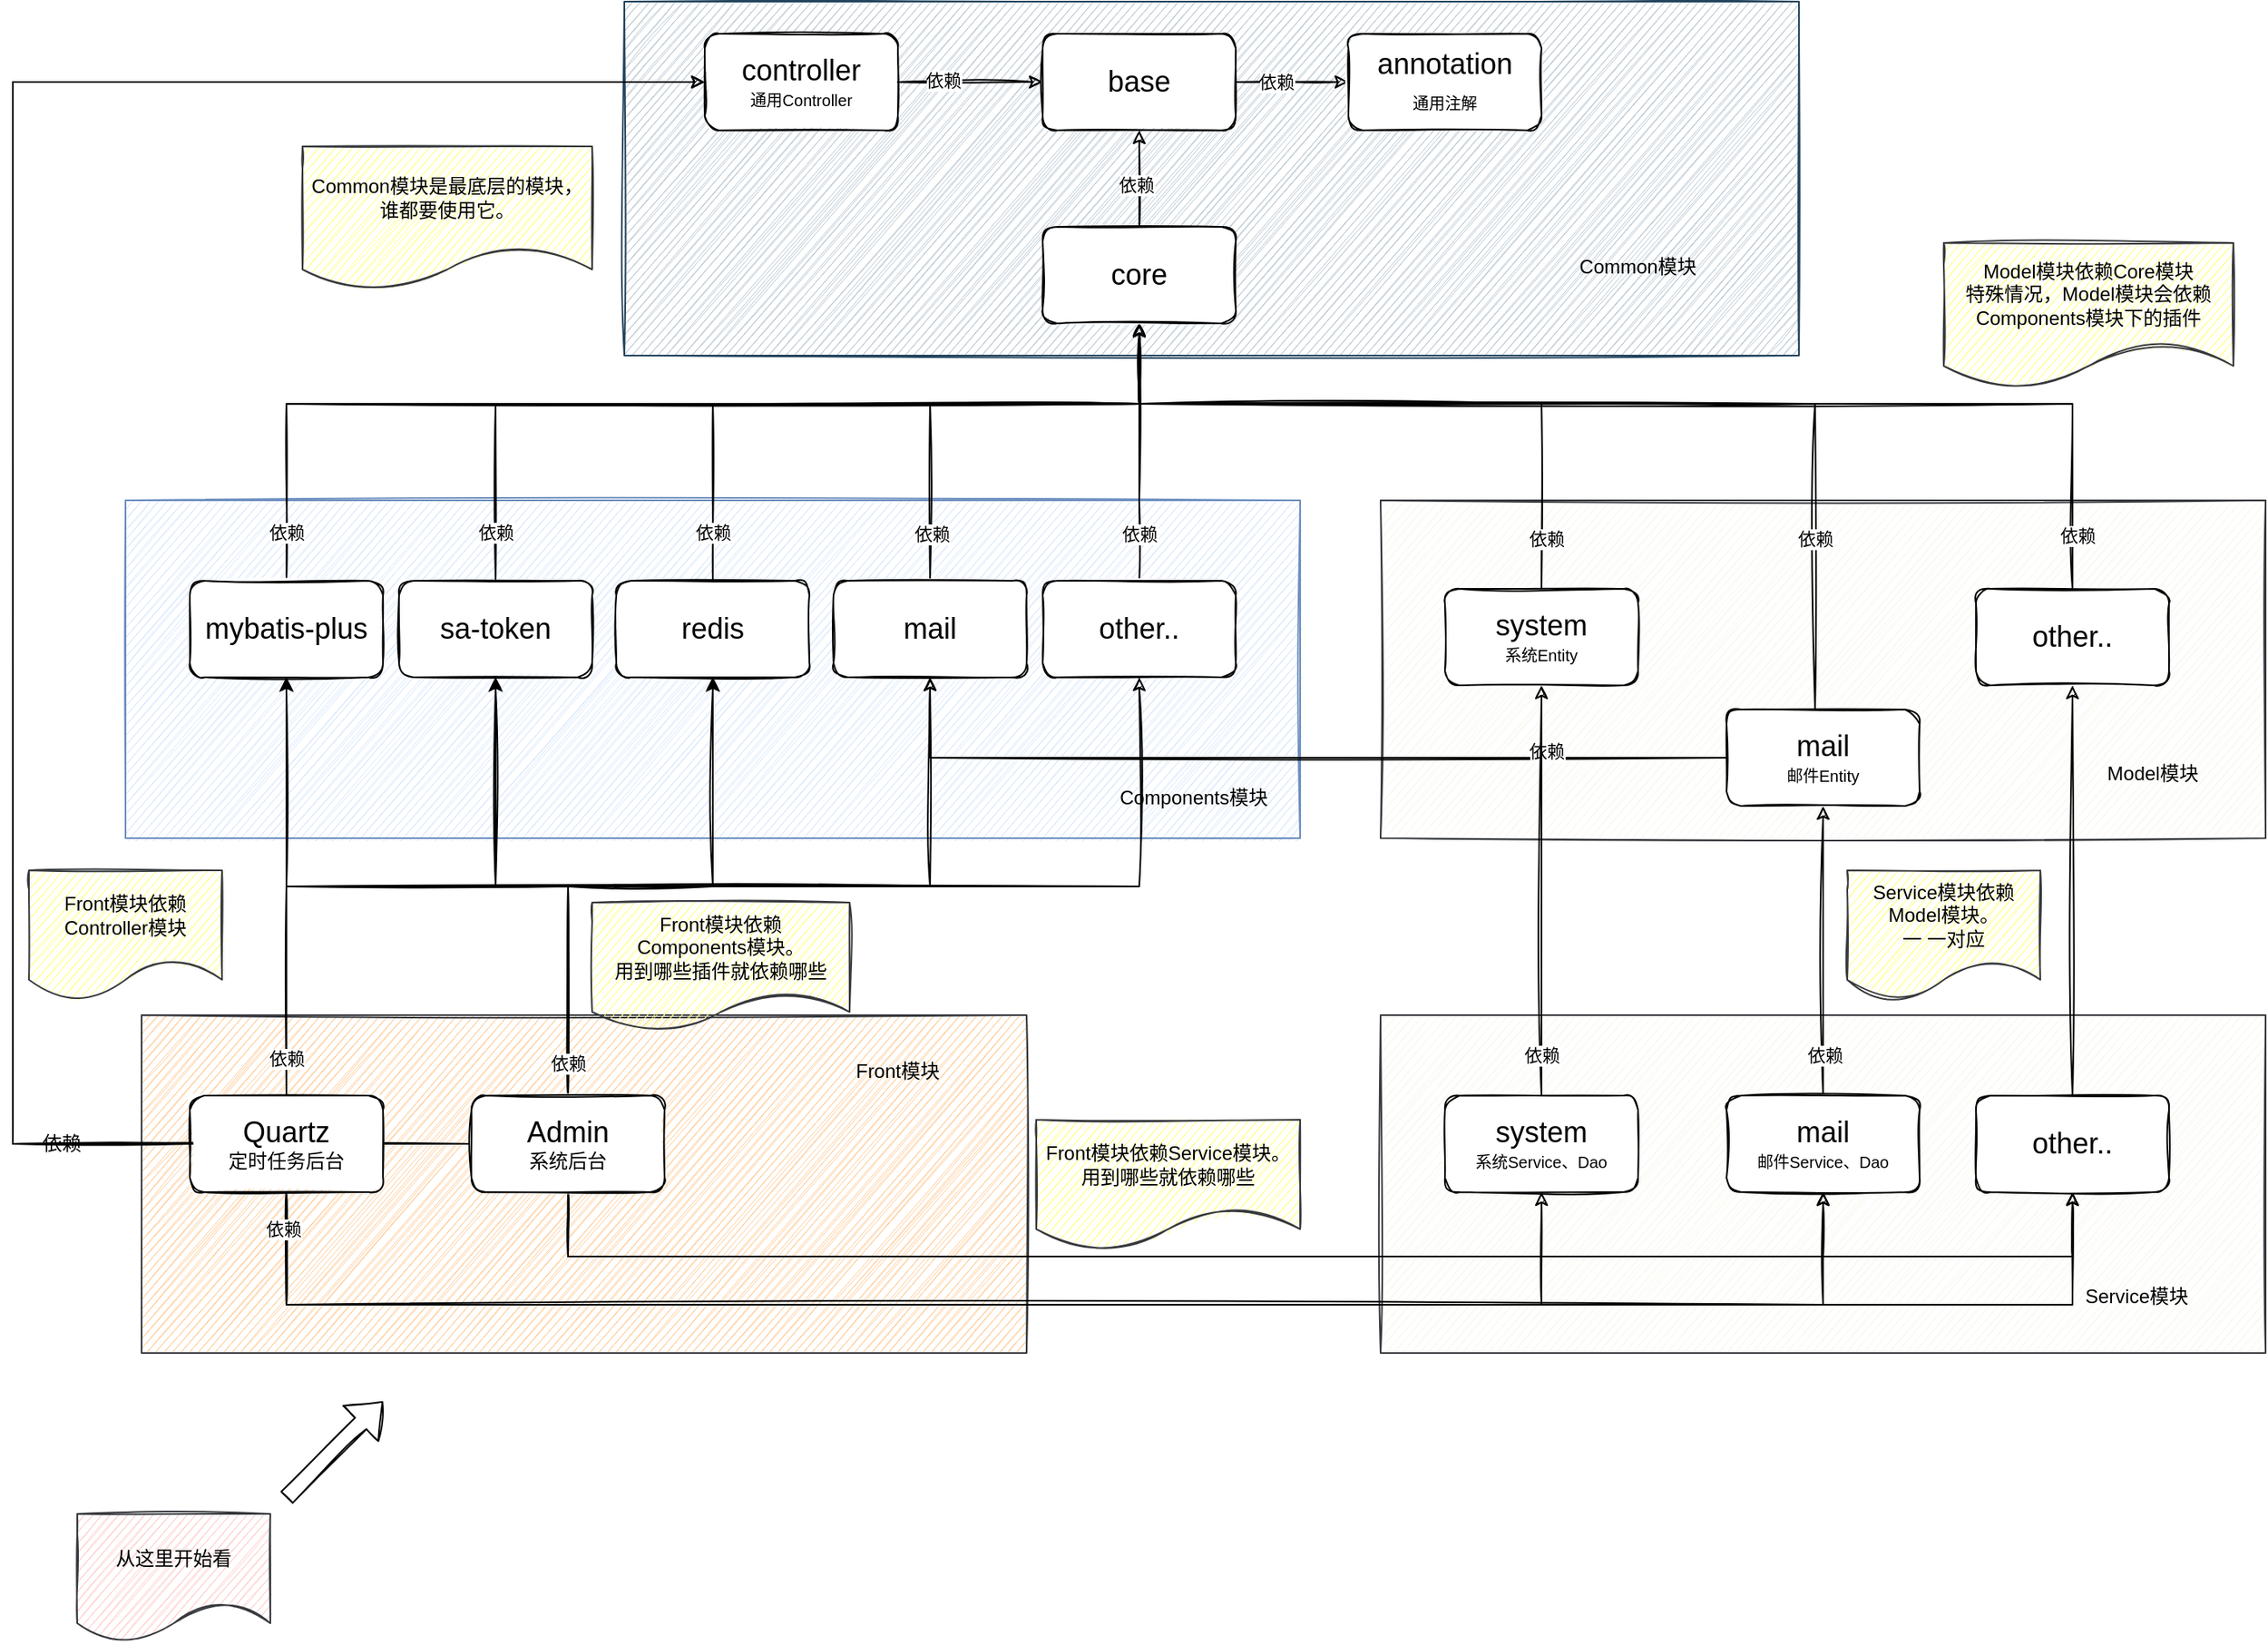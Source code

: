 <mxfile version="22.0.0" type="device">
  <diagram id="hgj33jJ128biCXcyr5LF" name="第 1 页">
    <mxGraphModel dx="1925" dy="820" grid="1" gridSize="10" guides="1" tooltips="1" connect="1" arrows="1" fold="1" page="1" pageScale="1" pageWidth="827" pageHeight="1169" math="0" shadow="0">
      <root>
        <mxCell id="0" />
        <mxCell id="1" parent="0" />
        <mxCell id="Ey55aLC6PmYC2SWsCI9Q-63" value="" style="rounded=0;whiteSpace=wrap;html=1;sketch=1;fillColor=#ffcc99;strokeColor=#36393d;" parent="1" vertex="1">
          <mxGeometry x="-240" y="710" width="550" height="210" as="geometry" />
        </mxCell>
        <mxCell id="Ey55aLC6PmYC2SWsCI9Q-88" style="edgeStyle=orthogonalEdgeStyle;rounded=0;orthogonalLoop=1;jettySize=auto;html=1;exitX=0;exitY=0.5;exitDx=0;exitDy=0;entryX=0;entryY=0.5;entryDx=0;entryDy=0;sketch=1;" parent="1" source="Ey55aLC6PmYC2SWsCI9Q-65" target="Ey55aLC6PmYC2SWsCI9Q-2" edge="1">
          <mxGeometry relative="1" as="geometry">
            <Array as="points">
              <mxPoint x="-320" y="790" />
              <mxPoint x="-320" y="130" />
            </Array>
          </mxGeometry>
        </mxCell>
        <mxCell id="Ey55aLC6PmYC2SWsCI9Q-1" value="" style="rounded=0;whiteSpace=wrap;html=1;sketch=1;fillColor=#bac8d3;strokeColor=#23445d;" parent="1" vertex="1">
          <mxGeometry x="60" y="80" width="730" height="220" as="geometry" />
        </mxCell>
        <mxCell id="Ey55aLC6PmYC2SWsCI9Q-2" value="&lt;font style=&quot;font-size: 18px&quot;&gt;controller&lt;/font&gt;&lt;br&gt;&lt;font style=&quot;font-size: 10px&quot;&gt;通用Controller&lt;/font&gt;" style="rounded=1;whiteSpace=wrap;html=1;sketch=1;" parent="1" vertex="1">
          <mxGeometry x="110" y="100" width="120" height="60" as="geometry" />
        </mxCell>
        <mxCell id="Ey55aLC6PmYC2SWsCI9Q-6" style="edgeStyle=orthogonalEdgeStyle;rounded=0;orthogonalLoop=1;jettySize=auto;html=1;entryX=0;entryY=0.5;entryDx=0;entryDy=0;sketch=1;" parent="1" source="Ey55aLC6PmYC2SWsCI9Q-2" target="Ey55aLC6PmYC2SWsCI9Q-3" edge="1">
          <mxGeometry relative="1" as="geometry" />
        </mxCell>
        <mxCell id="Ey55aLC6PmYC2SWsCI9Q-11" value="依赖" style="edgeLabel;html=1;align=center;verticalAlign=middle;resizable=0;points=[];" parent="Ey55aLC6PmYC2SWsCI9Q-6" vertex="1" connectable="0">
          <mxGeometry x="-0.387" y="1" relative="1" as="geometry">
            <mxPoint as="offset" />
          </mxGeometry>
        </mxCell>
        <mxCell id="Ey55aLC6PmYC2SWsCI9Q-3" value="&lt;font style=&quot;font-size: 18px&quot;&gt;base&lt;/font&gt;" style="rounded=1;whiteSpace=wrap;html=1;sketch=1;" parent="1" vertex="1">
          <mxGeometry x="320" y="100" width="120" height="60" as="geometry" />
        </mxCell>
        <mxCell id="Ey55aLC6PmYC2SWsCI9Q-7" style="edgeStyle=orthogonalEdgeStyle;rounded=0;orthogonalLoop=1;jettySize=auto;html=1;entryX=0;entryY=0.5;entryDx=0;entryDy=0;sketch=1;" parent="1" source="Ey55aLC6PmYC2SWsCI9Q-3" target="Ey55aLC6PmYC2SWsCI9Q-4" edge="1">
          <mxGeometry relative="1" as="geometry" />
        </mxCell>
        <mxCell id="Ey55aLC6PmYC2SWsCI9Q-10" value="依赖" style="edgeLabel;html=1;align=center;verticalAlign=middle;resizable=0;points=[];" parent="Ey55aLC6PmYC2SWsCI9Q-7" vertex="1" connectable="0">
          <mxGeometry x="-0.28" relative="1" as="geometry">
            <mxPoint as="offset" />
          </mxGeometry>
        </mxCell>
        <mxCell id="Ey55aLC6PmYC2SWsCI9Q-4" value="&lt;font style=&quot;font-size: 18px&quot;&gt;annotation&lt;br style=&quot;font-size: 12px&quot;&gt;&lt;font style=&quot;font-size: 10px&quot;&gt;通用注解&lt;/font&gt;&lt;/font&gt;" style="rounded=1;whiteSpace=wrap;html=1;sketch=1;" parent="1" vertex="1">
          <mxGeometry x="510" y="100" width="120" height="60" as="geometry" />
        </mxCell>
        <mxCell id="Ey55aLC6PmYC2SWsCI9Q-8" style="edgeStyle=orthogonalEdgeStyle;rounded=0;orthogonalLoop=1;jettySize=auto;html=1;exitX=0.5;exitY=0;exitDx=0;exitDy=0;entryX=0.5;entryY=1;entryDx=0;entryDy=0;sketch=1;" parent="1" source="Ey55aLC6PmYC2SWsCI9Q-5" target="Ey55aLC6PmYC2SWsCI9Q-3" edge="1">
          <mxGeometry relative="1" as="geometry" />
        </mxCell>
        <mxCell id="Ey55aLC6PmYC2SWsCI9Q-9" value="依赖" style="edgeLabel;html=1;align=center;verticalAlign=middle;resizable=0;points=[];" parent="Ey55aLC6PmYC2SWsCI9Q-8" vertex="1" connectable="0">
          <mxGeometry x="-0.114" y="2" relative="1" as="geometry">
            <mxPoint as="offset" />
          </mxGeometry>
        </mxCell>
        <mxCell id="Ey55aLC6PmYC2SWsCI9Q-5" value="&lt;font style=&quot;font-size: 18px&quot;&gt;core&lt;/font&gt;" style="rounded=1;whiteSpace=wrap;html=1;sketch=1;" parent="1" vertex="1">
          <mxGeometry x="320" y="220" width="120" height="60" as="geometry" />
        </mxCell>
        <mxCell id="Ey55aLC6PmYC2SWsCI9Q-14" value="Common模块" style="text;html=1;strokeColor=none;fillColor=none;align=center;verticalAlign=middle;whiteSpace=wrap;rounded=0;" parent="1" vertex="1">
          <mxGeometry x="620" y="220" width="140" height="50" as="geometry" />
        </mxCell>
        <mxCell id="Ey55aLC6PmYC2SWsCI9Q-15" value="" style="rounded=0;whiteSpace=wrap;html=1;sketch=1;fillColor=#dae8fc;strokeColor=#6c8ebf;" parent="1" vertex="1">
          <mxGeometry x="-250" y="390" width="730" height="210" as="geometry" />
        </mxCell>
        <mxCell id="Ey55aLC6PmYC2SWsCI9Q-19" style="edgeStyle=orthogonalEdgeStyle;rounded=0;orthogonalLoop=1;jettySize=auto;html=1;exitX=0.5;exitY=0;exitDx=0;exitDy=0;sketch=1;" parent="1" source="Ey55aLC6PmYC2SWsCI9Q-16" target="Ey55aLC6PmYC2SWsCI9Q-5" edge="1">
          <mxGeometry relative="1" as="geometry">
            <Array as="points">
              <mxPoint x="-150" y="330" />
              <mxPoint x="380" y="330" />
            </Array>
          </mxGeometry>
        </mxCell>
        <mxCell id="Ey55aLC6PmYC2SWsCI9Q-22" value="依赖" style="edgeLabel;html=1;align=center;verticalAlign=middle;resizable=0;points=[];" parent="Ey55aLC6PmYC2SWsCI9Q-19" vertex="1" connectable="0">
          <mxGeometry x="-0.786" y="1" relative="1" as="geometry">
            <mxPoint x="1" y="44" as="offset" />
          </mxGeometry>
        </mxCell>
        <mxCell id="Ey55aLC6PmYC2SWsCI9Q-16" value="&lt;font style=&quot;font-size: 18px&quot;&gt;mybatis-plus&lt;/font&gt;" style="rounded=1;whiteSpace=wrap;html=1;sketch=1;" parent="1" vertex="1">
          <mxGeometry x="-210" y="440" width="120" height="60" as="geometry" />
        </mxCell>
        <mxCell id="Ey55aLC6PmYC2SWsCI9Q-20" style="edgeStyle=orthogonalEdgeStyle;rounded=0;orthogonalLoop=1;jettySize=auto;html=1;exitX=0.5;exitY=0;exitDx=0;exitDy=0;sketch=1;" parent="1" source="Ey55aLC6PmYC2SWsCI9Q-17" target="Ey55aLC6PmYC2SWsCI9Q-5" edge="1">
          <mxGeometry relative="1" as="geometry">
            <Array as="points">
              <mxPoint x="-20" y="330" />
              <mxPoint x="380" y="330" />
            </Array>
          </mxGeometry>
        </mxCell>
        <mxCell id="Ey55aLC6PmYC2SWsCI9Q-23" value="依赖" style="edgeLabel;html=1;align=center;verticalAlign=middle;resizable=0;points=[];" parent="Ey55aLC6PmYC2SWsCI9Q-20" vertex="1" connectable="0">
          <mxGeometry x="-0.397" relative="1" as="geometry">
            <mxPoint x="-59" y="80" as="offset" />
          </mxGeometry>
        </mxCell>
        <mxCell id="Ey55aLC6PmYC2SWsCI9Q-17" value="&lt;font style=&quot;font-size: 18px&quot;&gt;sa-token&lt;/font&gt;" style="rounded=1;whiteSpace=wrap;html=1;sketch=1;" parent="1" vertex="1">
          <mxGeometry x="-80" y="440" width="120" height="60" as="geometry" />
        </mxCell>
        <mxCell id="Ey55aLC6PmYC2SWsCI9Q-21" style="edgeStyle=orthogonalEdgeStyle;rounded=0;orthogonalLoop=1;jettySize=auto;html=1;exitX=0.5;exitY=0;exitDx=0;exitDy=0;sketch=1;" parent="1" source="Ey55aLC6PmYC2SWsCI9Q-18" edge="1">
          <mxGeometry relative="1" as="geometry">
            <mxPoint x="380" y="280" as="targetPoint" />
            <Array as="points">
              <mxPoint x="115" y="330" />
              <mxPoint x="380" y="330" />
            </Array>
          </mxGeometry>
        </mxCell>
        <mxCell id="Ey55aLC6PmYC2SWsCI9Q-24" value="依赖" style="edgeLabel;html=1;align=center;verticalAlign=middle;resizable=0;points=[];" parent="Ey55aLC6PmYC2SWsCI9Q-21" vertex="1" connectable="0">
          <mxGeometry x="-0.798" relative="1" as="geometry">
            <mxPoint y="13" as="offset" />
          </mxGeometry>
        </mxCell>
        <mxCell id="Ey55aLC6PmYC2SWsCI9Q-18" value="&lt;font style=&quot;font-size: 18px&quot;&gt;redis&lt;/font&gt;" style="rounded=1;whiteSpace=wrap;html=1;sketch=1;" parent="1" vertex="1">
          <mxGeometry x="55" y="440" width="120" height="60" as="geometry" />
        </mxCell>
        <mxCell id="Ey55aLC6PmYC2SWsCI9Q-27" style="edgeStyle=orthogonalEdgeStyle;rounded=0;orthogonalLoop=1;jettySize=auto;html=1;exitX=0.5;exitY=0;exitDx=0;exitDy=0;sketch=1;" parent="1" source="Ey55aLC6PmYC2SWsCI9Q-25" target="Ey55aLC6PmYC2SWsCI9Q-5" edge="1">
          <mxGeometry relative="1" as="geometry">
            <Array as="points">
              <mxPoint x="380" y="390" />
              <mxPoint x="380" y="390" />
            </Array>
          </mxGeometry>
        </mxCell>
        <mxCell id="Ey55aLC6PmYC2SWsCI9Q-28" value="依赖" style="edgeLabel;html=1;align=center;verticalAlign=middle;resizable=0;points=[];" parent="Ey55aLC6PmYC2SWsCI9Q-27" vertex="1" connectable="0">
          <mxGeometry x="-0.866" y="1" relative="1" as="geometry">
            <mxPoint x="1" y="-19" as="offset" />
          </mxGeometry>
        </mxCell>
        <mxCell id="Ey55aLC6PmYC2SWsCI9Q-25" value="&lt;font style=&quot;font-size: 18px&quot;&gt;other..&lt;/font&gt;" style="rounded=1;whiteSpace=wrap;html=1;sketch=1;glass=0;" parent="1" vertex="1">
          <mxGeometry x="320" y="440" width="120" height="60" as="geometry" />
        </mxCell>
        <mxCell id="Ey55aLC6PmYC2SWsCI9Q-29" value="Components模块" style="text;html=1;strokeColor=none;fillColor=none;align=center;verticalAlign=middle;whiteSpace=wrap;rounded=0;" parent="1" vertex="1">
          <mxGeometry x="344" y="550" width="140" height="50" as="geometry" />
        </mxCell>
        <mxCell id="Ey55aLC6PmYC2SWsCI9Q-30" value="" style="rounded=0;whiteSpace=wrap;html=1;sketch=1;fillColor=#f9f7ed;strokeColor=#36393d;" parent="1" vertex="1">
          <mxGeometry x="530" y="390" width="550" height="210" as="geometry" />
        </mxCell>
        <mxCell id="Ey55aLC6PmYC2SWsCI9Q-43" style="edgeStyle=orthogonalEdgeStyle;rounded=0;orthogonalLoop=1;jettySize=auto;html=1;exitX=0.5;exitY=0;exitDx=0;exitDy=0;sketch=1;" parent="1" source="Ey55aLC6PmYC2SWsCI9Q-37" target="Ey55aLC6PmYC2SWsCI9Q-5" edge="1">
          <mxGeometry relative="1" as="geometry">
            <Array as="points">
              <mxPoint x="960" y="330" />
              <mxPoint x="380" y="330" />
            </Array>
          </mxGeometry>
        </mxCell>
        <mxCell id="Ey55aLC6PmYC2SWsCI9Q-45" value="依赖" style="edgeLabel;html=1;align=center;verticalAlign=middle;resizable=0;points=[];" parent="Ey55aLC6PmYC2SWsCI9Q-43" vertex="1" connectable="0">
          <mxGeometry x="-0.911" y="-3" relative="1" as="geometry">
            <mxPoint as="offset" />
          </mxGeometry>
        </mxCell>
        <mxCell id="Ey55aLC6PmYC2SWsCI9Q-37" value="&lt;font style=&quot;font-size: 18px&quot;&gt;other..&lt;/font&gt;" style="rounded=1;whiteSpace=wrap;html=1;sketch=1;" parent="1" vertex="1">
          <mxGeometry x="900" y="445" width="120" height="60" as="geometry" />
        </mxCell>
        <mxCell id="Ey55aLC6PmYC2SWsCI9Q-38" value="Model模块" style="text;html=1;strokeColor=none;fillColor=none;align=center;verticalAlign=middle;whiteSpace=wrap;rounded=0;" parent="1" vertex="1">
          <mxGeometry x="940" y="535" width="140" height="50" as="geometry" />
        </mxCell>
        <mxCell id="Ey55aLC6PmYC2SWsCI9Q-41" style="edgeStyle=orthogonalEdgeStyle;rounded=0;orthogonalLoop=1;jettySize=auto;html=1;exitX=0.5;exitY=0;exitDx=0;exitDy=0;sketch=1;" parent="1" source="Ey55aLC6PmYC2SWsCI9Q-39" target="Ey55aLC6PmYC2SWsCI9Q-5" edge="1">
          <mxGeometry relative="1" as="geometry">
            <Array as="points">
              <mxPoint x="630" y="330" />
              <mxPoint x="380" y="330" />
            </Array>
          </mxGeometry>
        </mxCell>
        <mxCell id="Ey55aLC6PmYC2SWsCI9Q-44" value="依赖" style="edgeLabel;html=1;align=center;verticalAlign=middle;resizable=0;points=[];" parent="Ey55aLC6PmYC2SWsCI9Q-41" vertex="1" connectable="0">
          <mxGeometry x="-0.851" y="-3" relative="1" as="geometry">
            <mxPoint as="offset" />
          </mxGeometry>
        </mxCell>
        <mxCell id="Ey55aLC6PmYC2SWsCI9Q-39" value="&lt;font&gt;&lt;span style=&quot;font-size: 18px&quot;&gt;system&lt;/span&gt;&lt;br&gt;&lt;font style=&quot;font-size: 10px&quot;&gt;系统Entity&lt;/font&gt;&lt;br&gt;&lt;/font&gt;" style="rounded=1;whiteSpace=wrap;html=1;sketch=1;shadow=0;" parent="1" vertex="1">
          <mxGeometry x="570" y="445" width="120" height="60" as="geometry" />
        </mxCell>
        <mxCell id="Ey55aLC6PmYC2SWsCI9Q-42" style="edgeStyle=orthogonalEdgeStyle;rounded=0;orthogonalLoop=1;jettySize=auto;html=1;exitX=0.5;exitY=0;exitDx=0;exitDy=0;sketch=1;" parent="1" source="Ey55aLC6PmYC2SWsCI9Q-40" target="Ey55aLC6PmYC2SWsCI9Q-5" edge="1">
          <mxGeometry relative="1" as="geometry">
            <Array as="points">
              <mxPoint x="800" y="330" />
              <mxPoint x="380" y="330" />
            </Array>
          </mxGeometry>
        </mxCell>
        <mxCell id="Ey55aLC6PmYC2SWsCI9Q-46" value="依赖" style="edgeLabel;html=1;align=center;verticalAlign=middle;resizable=0;points=[];" parent="Ey55aLC6PmYC2SWsCI9Q-42" vertex="1" connectable="0">
          <mxGeometry x="-0.666" relative="1" as="geometry">
            <mxPoint as="offset" />
          </mxGeometry>
        </mxCell>
        <mxCell id="Ey55aLC6PmYC2SWsCI9Q-50" style="edgeStyle=orthogonalEdgeStyle;rounded=0;orthogonalLoop=1;jettySize=auto;html=1;exitX=0;exitY=0.5;exitDx=0;exitDy=0;sketch=1;" parent="1" source="Ey55aLC6PmYC2SWsCI9Q-40" target="Ey55aLC6PmYC2SWsCI9Q-47" edge="1">
          <mxGeometry relative="1" as="geometry" />
        </mxCell>
        <mxCell id="Ey55aLC6PmYC2SWsCI9Q-51" value="依赖" style="edgeLabel;html=1;align=center;verticalAlign=middle;resizable=0;points=[];" parent="Ey55aLC6PmYC2SWsCI9Q-50" vertex="1" connectable="0">
          <mxGeometry x="-0.589" y="-4" relative="1" as="geometry">
            <mxPoint as="offset" />
          </mxGeometry>
        </mxCell>
        <mxCell id="Ey55aLC6PmYC2SWsCI9Q-40" value="&lt;font&gt;&lt;span style=&quot;font-size: 18px&quot;&gt;mail&lt;/span&gt;&lt;br&gt;&lt;font style=&quot;font-size: 10px&quot;&gt;邮件Entity&lt;/font&gt;&lt;br&gt;&lt;/font&gt;" style="rounded=1;whiteSpace=wrap;html=1;sketch=1;" parent="1" vertex="1">
          <mxGeometry x="745" y="520" width="120" height="60" as="geometry" />
        </mxCell>
        <mxCell id="Ey55aLC6PmYC2SWsCI9Q-48" style="edgeStyle=orthogonalEdgeStyle;rounded=0;orthogonalLoop=1;jettySize=auto;html=1;exitX=0.5;exitY=0;exitDx=0;exitDy=0;sketch=1;" parent="1" source="Ey55aLC6PmYC2SWsCI9Q-47" target="Ey55aLC6PmYC2SWsCI9Q-5" edge="1">
          <mxGeometry relative="1" as="geometry">
            <Array as="points">
              <mxPoint x="250" y="330" />
              <mxPoint x="380" y="330" />
            </Array>
          </mxGeometry>
        </mxCell>
        <mxCell id="Ey55aLC6PmYC2SWsCI9Q-49" value="依赖" style="edgeLabel;html=1;align=center;verticalAlign=middle;resizable=0;points=[];" parent="Ey55aLC6PmYC2SWsCI9Q-48" vertex="1" connectable="0">
          <mxGeometry x="-0.799" y="-1" relative="1" as="geometry">
            <mxPoint as="offset" />
          </mxGeometry>
        </mxCell>
        <mxCell id="Ey55aLC6PmYC2SWsCI9Q-47" value="&lt;font style=&quot;font-size: 18px&quot;&gt;mail&lt;/font&gt;" style="rounded=1;whiteSpace=wrap;html=1;sketch=1;" parent="1" vertex="1">
          <mxGeometry x="190" y="440" width="120" height="60" as="geometry" />
        </mxCell>
        <mxCell id="Ey55aLC6PmYC2SWsCI9Q-52" value="" style="rounded=0;whiteSpace=wrap;html=1;sketch=1;fillColor=#f9f7ed;strokeColor=#36393d;" parent="1" vertex="1">
          <mxGeometry x="530" y="710" width="550" height="210" as="geometry" />
        </mxCell>
        <mxCell id="Ey55aLC6PmYC2SWsCI9Q-57" style="edgeStyle=orthogonalEdgeStyle;rounded=0;orthogonalLoop=1;jettySize=auto;html=1;exitX=0.5;exitY=0;exitDx=0;exitDy=0;sketch=1;" parent="1" source="Ey55aLC6PmYC2SWsCI9Q-53" target="Ey55aLC6PmYC2SWsCI9Q-39" edge="1">
          <mxGeometry relative="1" as="geometry" />
        </mxCell>
        <mxCell id="Ey55aLC6PmYC2SWsCI9Q-58" value="依赖" style="edgeLabel;html=1;align=center;verticalAlign=middle;resizable=0;points=[];" parent="Ey55aLC6PmYC2SWsCI9Q-57" vertex="1" connectable="0">
          <mxGeometry x="-0.804" relative="1" as="geometry">
            <mxPoint as="offset" />
          </mxGeometry>
        </mxCell>
        <mxCell id="Ey55aLC6PmYC2SWsCI9Q-53" value="&lt;font&gt;&lt;span style=&quot;font-size: 18px&quot;&gt;system&lt;/span&gt;&lt;br&gt;&lt;font style=&quot;font-size: 10px&quot;&gt;系统Service、Dao&lt;/font&gt;&lt;br&gt;&lt;/font&gt;" style="rounded=1;whiteSpace=wrap;html=1;sketch=1;" parent="1" vertex="1">
          <mxGeometry x="570" y="760" width="120" height="60" as="geometry" />
        </mxCell>
        <mxCell id="Ey55aLC6PmYC2SWsCI9Q-56" style="edgeStyle=orthogonalEdgeStyle;rounded=0;orthogonalLoop=1;jettySize=auto;html=1;exitX=0.5;exitY=0;exitDx=0;exitDy=0;sketch=1;" parent="1" source="Ey55aLC6PmYC2SWsCI9Q-54" target="Ey55aLC6PmYC2SWsCI9Q-40" edge="1">
          <mxGeometry relative="1" as="geometry" />
        </mxCell>
        <mxCell id="Ey55aLC6PmYC2SWsCI9Q-59" value="依赖" style="edgeLabel;html=1;align=center;verticalAlign=middle;resizable=0;points=[];" parent="Ey55aLC6PmYC2SWsCI9Q-56" vertex="1" connectable="0">
          <mxGeometry x="-0.722" y="-1" relative="1" as="geometry">
            <mxPoint as="offset" />
          </mxGeometry>
        </mxCell>
        <mxCell id="Ey55aLC6PmYC2SWsCI9Q-54" value="&lt;font&gt;&lt;span style=&quot;font-size: 18px&quot;&gt;mail&lt;/span&gt;&lt;br&gt;&lt;font style=&quot;font-size: 10px&quot;&gt;邮件Service、Dao&lt;/font&gt;&lt;br&gt;&lt;/font&gt;" style="rounded=1;whiteSpace=wrap;html=1;sketch=1;" parent="1" vertex="1">
          <mxGeometry x="745" y="760" width="120" height="60" as="geometry" />
        </mxCell>
        <mxCell id="Ey55aLC6PmYC2SWsCI9Q-60" style="edgeStyle=orthogonalEdgeStyle;rounded=0;orthogonalLoop=1;jettySize=auto;html=1;exitX=0.5;exitY=0;exitDx=0;exitDy=0;entryX=0.5;entryY=1;entryDx=0;entryDy=0;sketch=1;" parent="1" source="Ey55aLC6PmYC2SWsCI9Q-55" target="Ey55aLC6PmYC2SWsCI9Q-37" edge="1">
          <mxGeometry relative="1" as="geometry" />
        </mxCell>
        <mxCell id="Ey55aLC6PmYC2SWsCI9Q-55" value="&lt;font style=&quot;font-size: 18px&quot;&gt;other..&lt;/font&gt;" style="rounded=1;whiteSpace=wrap;html=1;sketch=1;" parent="1" vertex="1">
          <mxGeometry x="900" y="760" width="120" height="60" as="geometry" />
        </mxCell>
        <mxCell id="Ey55aLC6PmYC2SWsCI9Q-61" value="Service模块" style="text;html=1;strokeColor=none;fillColor=none;align=center;verticalAlign=middle;whiteSpace=wrap;rounded=0;" parent="1" vertex="1">
          <mxGeometry x="930" y="860" width="140" height="50" as="geometry" />
        </mxCell>
        <mxCell id="Ey55aLC6PmYC2SWsCI9Q-66" style="edgeStyle=orthogonalEdgeStyle;rounded=0;orthogonalLoop=1;jettySize=auto;html=1;exitX=0.5;exitY=0;exitDx=0;exitDy=0;entryX=0.5;entryY=1;entryDx=0;entryDy=0;" parent="1" source="Ey55aLC6PmYC2SWsCI9Q-64" target="Ey55aLC6PmYC2SWsCI9Q-16" edge="1">
          <mxGeometry relative="1" as="geometry" />
        </mxCell>
        <mxCell id="Ey55aLC6PmYC2SWsCI9Q-67" style="edgeStyle=orthogonalEdgeStyle;rounded=0;orthogonalLoop=1;jettySize=auto;html=1;exitX=0.5;exitY=0;exitDx=0;exitDy=0;" parent="1" source="Ey55aLC6PmYC2SWsCI9Q-64" target="Ey55aLC6PmYC2SWsCI9Q-17" edge="1">
          <mxGeometry relative="1" as="geometry" />
        </mxCell>
        <mxCell id="Ey55aLC6PmYC2SWsCI9Q-68" style="edgeStyle=orthogonalEdgeStyle;rounded=0;orthogonalLoop=1;jettySize=auto;html=1;exitX=0.5;exitY=0;exitDx=0;exitDy=0;" parent="1" source="Ey55aLC6PmYC2SWsCI9Q-64" target="Ey55aLC6PmYC2SWsCI9Q-18" edge="1">
          <mxGeometry relative="1" as="geometry" />
        </mxCell>
        <mxCell id="Ey55aLC6PmYC2SWsCI9Q-69" style="edgeStyle=orthogonalEdgeStyle;rounded=0;orthogonalLoop=1;jettySize=auto;html=1;exitX=0.5;exitY=0;exitDx=0;exitDy=0;sketch=1;" parent="1" source="Ey55aLC6PmYC2SWsCI9Q-64" target="Ey55aLC6PmYC2SWsCI9Q-25" edge="1">
          <mxGeometry relative="1" as="geometry" />
        </mxCell>
        <mxCell id="Ey55aLC6PmYC2SWsCI9Q-74" value="依赖" style="edgeLabel;html=1;align=center;verticalAlign=middle;resizable=0;points=[];" parent="Ey55aLC6PmYC2SWsCI9Q-69" vertex="1" connectable="0">
          <mxGeometry x="-0.942" relative="1" as="geometry">
            <mxPoint as="offset" />
          </mxGeometry>
        </mxCell>
        <mxCell id="Ey55aLC6PmYC2SWsCI9Q-77" style="edgeStyle=orthogonalEdgeStyle;rounded=0;orthogonalLoop=1;jettySize=auto;html=1;exitX=0.5;exitY=1;exitDx=0;exitDy=0;entryX=0.5;entryY=1;entryDx=0;entryDy=0;sketch=1;" parent="1" source="Ey55aLC6PmYC2SWsCI9Q-64" target="Ey55aLC6PmYC2SWsCI9Q-55" edge="1">
          <mxGeometry relative="1" as="geometry">
            <Array as="points">
              <mxPoint x="-150" y="890" />
              <mxPoint x="960" y="890" />
            </Array>
          </mxGeometry>
        </mxCell>
        <mxCell id="Ey55aLC6PmYC2SWsCI9Q-78" style="edgeStyle=orthogonalEdgeStyle;rounded=0;orthogonalLoop=1;jettySize=auto;html=1;exitX=0.5;exitY=1;exitDx=0;exitDy=0;entryX=0.5;entryY=1;entryDx=0;entryDy=0;sketch=1;" parent="1" source="Ey55aLC6PmYC2SWsCI9Q-64" target="Ey55aLC6PmYC2SWsCI9Q-54" edge="1">
          <mxGeometry relative="1" as="geometry">
            <Array as="points">
              <mxPoint x="-150" y="890" />
              <mxPoint x="805" y="890" />
            </Array>
          </mxGeometry>
        </mxCell>
        <mxCell id="Ey55aLC6PmYC2SWsCI9Q-79" style="edgeStyle=orthogonalEdgeStyle;rounded=0;orthogonalLoop=1;jettySize=auto;html=1;exitX=0.5;exitY=1;exitDx=0;exitDy=0;entryX=0.5;entryY=1;entryDx=0;entryDy=0;sketch=1;" parent="1" source="Ey55aLC6PmYC2SWsCI9Q-64" target="Ey55aLC6PmYC2SWsCI9Q-53" edge="1">
          <mxGeometry relative="1" as="geometry">
            <Array as="points">
              <mxPoint x="-150" y="890" />
              <mxPoint x="630" y="890" />
            </Array>
          </mxGeometry>
        </mxCell>
        <mxCell id="Ey55aLC6PmYC2SWsCI9Q-84" value="依赖" style="edgeLabel;html=1;align=center;verticalAlign=middle;resizable=0;points=[];" parent="Ey55aLC6PmYC2SWsCI9Q-79" vertex="1" connectable="0">
          <mxGeometry x="-0.95" y="-2" relative="1" as="geometry">
            <mxPoint as="offset" />
          </mxGeometry>
        </mxCell>
        <mxCell id="Ey55aLC6PmYC2SWsCI9Q-87" style="edgeStyle=orthogonalEdgeStyle;rounded=0;orthogonalLoop=1;jettySize=auto;html=1;exitX=0;exitY=0.5;exitDx=0;exitDy=0;entryX=0;entryY=0.5;entryDx=0;entryDy=0;sketch=1;" parent="1" source="Ey55aLC6PmYC2SWsCI9Q-64" target="Ey55aLC6PmYC2SWsCI9Q-2" edge="1">
          <mxGeometry relative="1" as="geometry">
            <Array as="points">
              <mxPoint x="-320" y="790" />
              <mxPoint x="-320" y="130" />
            </Array>
          </mxGeometry>
        </mxCell>
        <mxCell id="Ey55aLC6PmYC2SWsCI9Q-64" value="&lt;font&gt;&lt;span style=&quot;font-size: 18px&quot;&gt;Quartz&lt;br&gt;&lt;/span&gt;定时任务后台&lt;br&gt;&lt;/font&gt;" style="rounded=1;whiteSpace=wrap;html=1;sketch=1;" parent="1" vertex="1">
          <mxGeometry x="-210" y="760" width="120" height="60" as="geometry" />
        </mxCell>
        <mxCell id="Ey55aLC6PmYC2SWsCI9Q-70" style="edgeStyle=orthogonalEdgeStyle;rounded=0;orthogonalLoop=1;jettySize=auto;html=1;exitX=0.5;exitY=0;exitDx=0;exitDy=0;sketch=1;" parent="1" source="Ey55aLC6PmYC2SWsCI9Q-65" target="Ey55aLC6PmYC2SWsCI9Q-16" edge="1">
          <mxGeometry relative="1" as="geometry" />
        </mxCell>
        <mxCell id="Ey55aLC6PmYC2SWsCI9Q-71" style="edgeStyle=orthogonalEdgeStyle;rounded=0;orthogonalLoop=1;jettySize=auto;html=1;exitX=0.5;exitY=0;exitDx=0;exitDy=0;sketch=1;" parent="1" source="Ey55aLC6PmYC2SWsCI9Q-65" target="Ey55aLC6PmYC2SWsCI9Q-17" edge="1">
          <mxGeometry relative="1" as="geometry" />
        </mxCell>
        <mxCell id="Ey55aLC6PmYC2SWsCI9Q-72" style="edgeStyle=orthogonalEdgeStyle;rounded=0;orthogonalLoop=1;jettySize=auto;html=1;exitX=0.5;exitY=0;exitDx=0;exitDy=0;sketch=1;" parent="1" source="Ey55aLC6PmYC2SWsCI9Q-65" target="Ey55aLC6PmYC2SWsCI9Q-18" edge="1">
          <mxGeometry relative="1" as="geometry" />
        </mxCell>
        <mxCell id="Ey55aLC6PmYC2SWsCI9Q-73" style="edgeStyle=orthogonalEdgeStyle;rounded=0;orthogonalLoop=1;jettySize=auto;html=1;exitX=0.5;exitY=0;exitDx=0;exitDy=0;sketch=1;" parent="1" source="Ey55aLC6PmYC2SWsCI9Q-65" target="Ey55aLC6PmYC2SWsCI9Q-47" edge="1">
          <mxGeometry relative="1" as="geometry" />
        </mxCell>
        <mxCell id="Ey55aLC6PmYC2SWsCI9Q-75" value="依赖" style="edgeLabel;html=1;align=center;verticalAlign=middle;resizable=0;points=[];" parent="Ey55aLC6PmYC2SWsCI9Q-73" vertex="1" connectable="0">
          <mxGeometry x="-0.917" relative="1" as="geometry">
            <mxPoint as="offset" />
          </mxGeometry>
        </mxCell>
        <mxCell id="Ey55aLC6PmYC2SWsCI9Q-82" style="edgeStyle=orthogonalEdgeStyle;rounded=0;orthogonalLoop=1;jettySize=auto;html=1;exitX=0.5;exitY=1;exitDx=0;exitDy=0;entryX=0.5;entryY=1;entryDx=0;entryDy=0;sketch=1;" parent="1" source="Ey55aLC6PmYC2SWsCI9Q-65" target="Ey55aLC6PmYC2SWsCI9Q-54" edge="1">
          <mxGeometry relative="1" as="geometry">
            <Array as="points">
              <mxPoint x="25" y="860" />
              <mxPoint x="805" y="860" />
            </Array>
          </mxGeometry>
        </mxCell>
        <mxCell id="Ey55aLC6PmYC2SWsCI9Q-100" style="edgeStyle=orthogonalEdgeStyle;rounded=0;sketch=1;orthogonalLoop=1;jettySize=auto;html=1;exitX=0.5;exitY=1;exitDx=0;exitDy=0;entryX=0.5;entryY=1;entryDx=0;entryDy=0;" parent="1" source="Ey55aLC6PmYC2SWsCI9Q-65" target="Ey55aLC6PmYC2SWsCI9Q-55" edge="1">
          <mxGeometry relative="1" as="geometry">
            <Array as="points">
              <mxPoint x="25" y="860" />
              <mxPoint x="960" y="860" />
            </Array>
          </mxGeometry>
        </mxCell>
        <mxCell id="Ey55aLC6PmYC2SWsCI9Q-65" value="&lt;font&gt;&lt;span style=&quot;font-size: 18px&quot;&gt;Admin&lt;br&gt;&lt;/span&gt;系统后台&lt;br&gt;&lt;/font&gt;" style="rounded=1;whiteSpace=wrap;html=1;sketch=1;" parent="1" vertex="1">
          <mxGeometry x="-35" y="760" width="120" height="60" as="geometry" />
        </mxCell>
        <mxCell id="Ey55aLC6PmYC2SWsCI9Q-86" value="Front模块" style="text;html=1;strokeColor=none;fillColor=none;align=center;verticalAlign=middle;whiteSpace=wrap;rounded=0;" parent="1" vertex="1">
          <mxGeometry x="160" y="720" width="140" height="50" as="geometry" />
        </mxCell>
        <mxCell id="Ey55aLC6PmYC2SWsCI9Q-89" value="依赖" style="text;html=1;align=center;verticalAlign=middle;resizable=0;points=[];autosize=1;strokeColor=none;" parent="1" vertex="1">
          <mxGeometry x="-310" y="780" width="40" height="20" as="geometry" />
        </mxCell>
        <mxCell id="Ey55aLC6PmYC2SWsCI9Q-90" value="Front模块依赖Controller模块" style="shape=document;whiteSpace=wrap;html=1;boundedLbl=1;sketch=1;fillColor=#ffff88;strokeColor=#36393d;" parent="1" vertex="1">
          <mxGeometry x="-310" y="620" width="120" height="80" as="geometry" />
        </mxCell>
        <mxCell id="Ey55aLC6PmYC2SWsCI9Q-91" value="Front模块依赖Service模块。&lt;br&gt;用到哪些就依赖哪些" style="shape=document;whiteSpace=wrap;html=1;boundedLbl=1;sketch=1;fillColor=#ffff88;strokeColor=#36393d;" parent="1" vertex="1">
          <mxGeometry x="316" y="775" width="164" height="80" as="geometry" />
        </mxCell>
        <mxCell id="Ey55aLC6PmYC2SWsCI9Q-92" value="Front模块依赖&lt;br&gt;Components模块。&lt;br&gt;用到哪些插件就依赖哪些" style="shape=document;whiteSpace=wrap;html=1;boundedLbl=1;sketch=1;fillColor=#ffff88;strokeColor=#36393d;" parent="1" vertex="1">
          <mxGeometry x="40" y="640" width="160" height="80" as="geometry" />
        </mxCell>
        <mxCell id="Ey55aLC6PmYC2SWsCI9Q-93" value="Service模块依赖&lt;br&gt;Model模块。&lt;br&gt;一 一对应" style="shape=document;whiteSpace=wrap;html=1;boundedLbl=1;sketch=1;fillColor=#ffff88;strokeColor=#36393d;" parent="1" vertex="1">
          <mxGeometry x="820" y="620" width="120" height="80" as="geometry" />
        </mxCell>
        <mxCell id="Ey55aLC6PmYC2SWsCI9Q-94" value="Model模块依赖Core模块&lt;br&gt;特殊情况，Model模块会依赖Components模块下的插件" style="shape=document;whiteSpace=wrap;html=1;boundedLbl=1;sketch=1;fillColor=#ffff88;strokeColor=#36393d;" parent="1" vertex="1">
          <mxGeometry x="880" y="230" width="180" height="90" as="geometry" />
        </mxCell>
        <mxCell id="Ey55aLC6PmYC2SWsCI9Q-95" value="Common模块是最底层的模块，谁都要使用它。" style="shape=document;whiteSpace=wrap;html=1;boundedLbl=1;sketch=1;fillColor=#ffff88;strokeColor=#36393d;" parent="1" vertex="1">
          <mxGeometry x="-140" y="170" width="180" height="90" as="geometry" />
        </mxCell>
        <mxCell id="Ey55aLC6PmYC2SWsCI9Q-96" value="" style="shape=flexArrow;endArrow=classic;html=1;sketch=1;" parent="1" edge="1">
          <mxGeometry width="50" height="50" relative="1" as="geometry">
            <mxPoint x="-150" y="1010" as="sourcePoint" />
            <mxPoint x="-90" y="950" as="targetPoint" />
          </mxGeometry>
        </mxCell>
        <mxCell id="Ey55aLC6PmYC2SWsCI9Q-97" value="从这里开始看" style="shape=document;whiteSpace=wrap;html=1;boundedLbl=1;sketch=1;fillColor=#ffcccc;strokeColor=#36393d;" parent="1" vertex="1">
          <mxGeometry x="-280" y="1020" width="120" height="80" as="geometry" />
        </mxCell>
      </root>
    </mxGraphModel>
  </diagram>
</mxfile>

